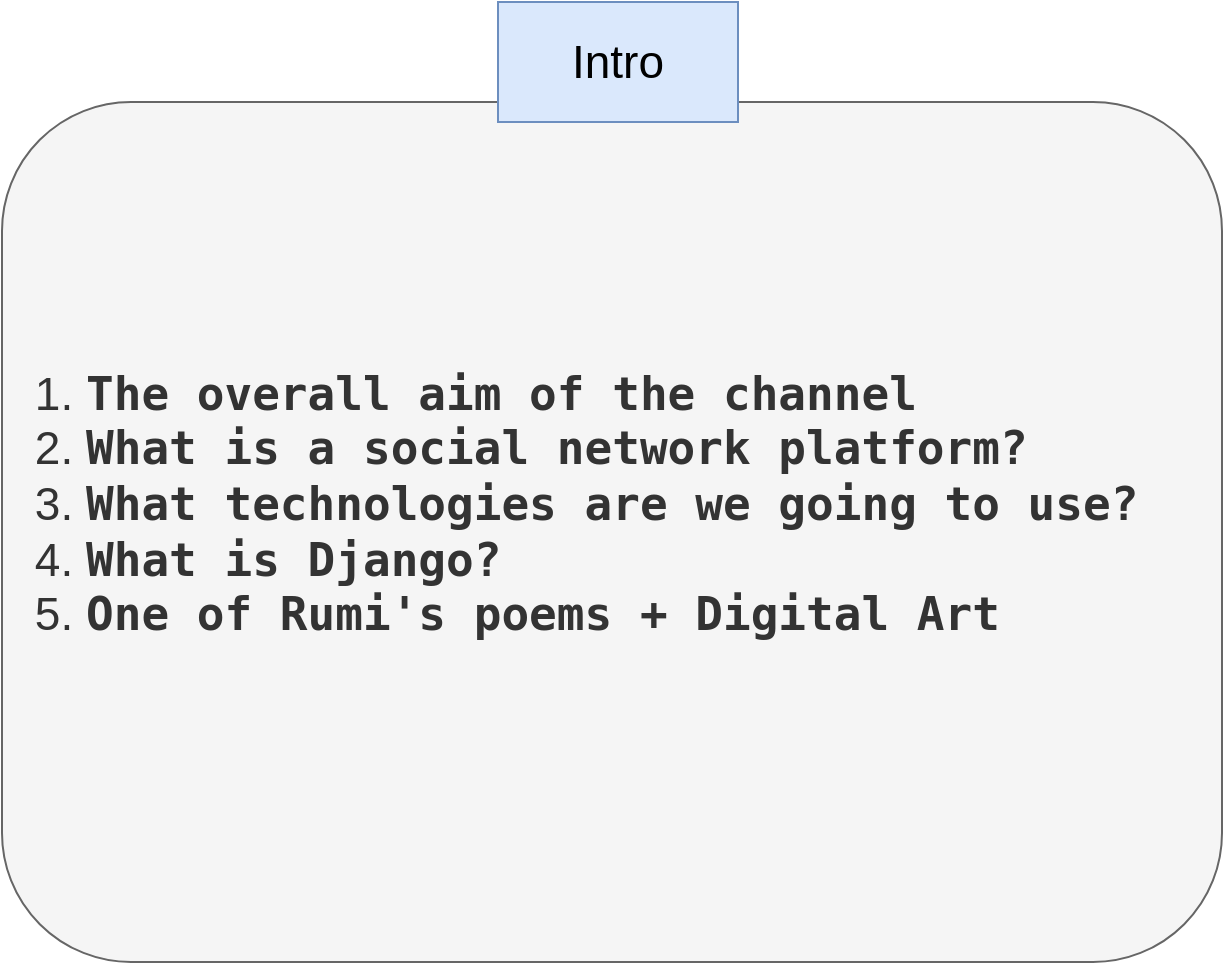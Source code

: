 <mxfile version="20.4.0" type="github" pages="4">
  <diagram id="MVAri-hhUNU3gOKpKdhF" name="Intro">
    <mxGraphModel dx="1550" dy="802" grid="1" gridSize="10" guides="1" tooltips="1" connect="1" arrows="1" fold="1" page="1" pageScale="1" pageWidth="850" pageHeight="1100" math="0" shadow="0">
      <root>
        <mxCell id="0" />
        <mxCell id="1" parent="0" />
        <mxCell id="PO18Q1dCIVM4EUSyHFxl-1" value="&lt;ol&gt;&lt;li&gt;&lt;span style=&quot;font-weight: bold; font-family: &amp;quot;Droid Sans Mono&amp;quot;, &amp;quot;monospace&amp;quot;, monospace; font-size: 23px;&quot;&gt;The overall aim of the channel&lt;/span&gt;&lt;/li&gt;&lt;li&gt;&lt;span style=&quot;font-family: &amp;quot;Droid Sans Mono&amp;quot;, &amp;quot;monospace&amp;quot;, monospace; font-weight: bold;&quot;&gt;What is a social network platform?&lt;/span&gt;&lt;br&gt;&lt;/li&gt;&lt;li&gt;&lt;span style=&quot;font-weight: bold; font-family: &amp;quot;Droid Sans Mono&amp;quot;, &amp;quot;monospace&amp;quot;, monospace;&quot;&gt;What technologies are we going to use?&lt;/span&gt;&lt;br&gt;&lt;/li&gt;&lt;li&gt;&lt;span style=&quot;font-weight: bold; font-family: &amp;quot;Droid Sans Mono&amp;quot;, &amp;quot;monospace&amp;quot;, monospace;&quot;&gt;What is Django?&lt;/span&gt;&lt;/li&gt;&lt;li&gt;&lt;span style=&quot;font-weight: bold; font-family: &amp;quot;Droid Sans Mono&amp;quot;, &amp;quot;monospace&amp;quot;, monospace;&quot;&gt;One of Rumi&#39;s poems + Digital Art&lt;/span&gt;&lt;span style=&quot;color: rgb(166, 226, 46); font-family: &amp;quot;Droid Sans Mono&amp;quot;, &amp;quot;monospace&amp;quot;, monospace; font-weight: bold;&quot;&gt;&amp;nbsp;&lt;/span&gt;&lt;/li&gt;&lt;/ol&gt;&lt;span style=&quot;background-color: rgb(39, 40, 34); color: rgb(166, 226, 46); font-family: &amp;quot;Droid Sans Mono&amp;quot;, &amp;quot;monospace&amp;quot;, monospace; font-size: 23px; font-weight: bold;&quot;&gt;&lt;br&gt;&lt;/span&gt;" style="rounded=1;whiteSpace=wrap;html=1;fontSize=23;align=left;fillColor=#f5f5f5;fontColor=#333333;strokeColor=#666666;" parent="1" vertex="1">
          <mxGeometry x="120" y="90" width="610" height="430" as="geometry" />
        </mxCell>
        <mxCell id="PO18Q1dCIVM4EUSyHFxl-2" value="Intro" style="rounded=0;whiteSpace=wrap;html=1;fontSize=23;fillColor=#dae8fc;strokeColor=#6c8ebf;" parent="1" vertex="1">
          <mxGeometry x="368" y="40" width="120" height="60" as="geometry" />
        </mxCell>
      </root>
    </mxGraphModel>
  </diagram>
  <diagram name="Social Network Platforms" id="dd472eb7-4b8b-5cd9-a60b-b15522922e76">
    <mxGraphModel dx="1550" dy="802" grid="1" gridSize="10" guides="1" tooltips="1" connect="1" arrows="1" fold="1" page="1" pageScale="1" pageWidth="1100" pageHeight="850" background="#D9DEFF" math="0" shadow="0">
      <root>
        <mxCell id="0" />
        <mxCell id="1" parent="0" />
        <mxCell id="374e34682ed331ee-1" value="Social Media Platforms" style="ellipse;whiteSpace=wrap;html=1;rounded=0;shadow=0;dashed=0;comic=0;fontFamily=Verdana;fontSize=22;fontColor=#0069D1;fillColor=#f5f5f5;strokeColor=#666666;" parent="1" vertex="1">
          <mxGeometry x="360" y="180" width="400" height="400" as="geometry" />
        </mxCell>
        <mxCell id="45236fa5f4b8e91a-1" value="&lt;font style=&quot;font-size: 21px;&quot;&gt;Social Networks&lt;/font&gt;" style="ellipse;whiteSpace=wrap;html=1;rounded=0;shadow=0;dashed=0;comic=0;fontFamily=Verdana;fontSize=22;fontColor=#0069D1;fillColor=#f5f5f5;strokeColor=#666666;" parent="1" vertex="1">
          <mxGeometry x="680" y="200" width="160" height="160" as="geometry" />
        </mxCell>
        <mxCell id="45236fa5f4b8e91a-3" value="&lt;font style=&quot;font-size: 21px;&quot;&gt;Social Media Blogs&lt;/font&gt;" style="ellipse;whiteSpace=wrap;html=1;rounded=0;shadow=0;dashed=0;comic=0;fontFamily=Verdana;fontSize=22;fontColor=#0069D1;fillColor=#f5f5f5;strokeColor=#666666;" parent="1" vertex="1">
          <mxGeometry x="350" y="460" width="160" height="160" as="geometry" />
        </mxCell>
        <mxCell id="45236fa5f4b8e91a-4" value="&lt;font style=&quot;font-size: 21px;&quot;&gt;Discussion Forums&lt;/font&gt;" style="ellipse;whiteSpace=wrap;html=1;rounded=0;shadow=0;dashed=0;comic=0;fontFamily=Verdana;fontSize=22;fontColor=#0069D1;fillColor=#f5f5f5;strokeColor=#666666;" parent="1" vertex="1">
          <mxGeometry x="270" y="200" width="160" height="160" as="geometry" />
        </mxCell>
        <mxCell id="45236fa5f4b8e91a-5" value="&lt;font style=&quot;font-size: 21px;&quot;&gt;Consumer Review Networks&lt;/font&gt;" style="ellipse;whiteSpace=wrap;html=1;rounded=0;shadow=0;dashed=0;comic=0;fontFamily=Verdana;fontSize=22;fontColor=#0069D1;fillColor=#f5f5f5;strokeColor=#666666;" parent="1" vertex="1">
          <mxGeometry x="480" y="60" width="160" height="160" as="geometry" />
        </mxCell>
        <mxCell id="45236fa5f4b8e91a-6" value="&lt;font style=&quot;font-size: 21px;&quot;&gt;Media Sharing Networks&lt;/font&gt;" style="ellipse;whiteSpace=wrap;html=1;rounded=0;shadow=0;dashed=0;comic=0;fontFamily=Verdana;fontSize=22;fontColor=#0069D1;fillColor=#f5f5f5;strokeColor=#666666;" parent="1" vertex="1">
          <mxGeometry x="640" y="450" width="160" height="160" as="geometry" />
        </mxCell>
        <mxCell id="v1tIlH2106hp9z8CBVPY-1" value="" style="curved=1;endArrow=classic;html=1;rounded=0;fontSize=21;entryX=0;entryY=0.5;entryDx=0;entryDy=0;" parent="1" source="45236fa5f4b8e91a-5" target="v1tIlH2106hp9z8CBVPY-9" edge="1">
          <mxGeometry width="50" height="50" relative="1" as="geometry">
            <mxPoint x="670" y="130" as="sourcePoint" />
            <mxPoint x="720" y="80" as="targetPoint" />
            <Array as="points">
              <mxPoint x="720" y="130" />
              <mxPoint x="670" y="80" />
            </Array>
          </mxGeometry>
        </mxCell>
        <mxCell id="v1tIlH2106hp9z8CBVPY-5" value="" style="curved=1;endArrow=classic;html=1;rounded=0;fontSize=21;entryX=0;entryY=0.5;entryDx=0;entryDy=0;" parent="1" source="45236fa5f4b8e91a-1" target="v1tIlH2106hp9z8CBVPY-10" edge="1">
          <mxGeometry width="50" height="50" relative="1" as="geometry">
            <mxPoint x="860.004" y="295.01" as="sourcePoint" />
            <mxPoint x="940.16" y="240" as="targetPoint" />
            <Array as="points">
              <mxPoint x="940.16" y="290" />
              <mxPoint x="890.16" y="240" />
            </Array>
          </mxGeometry>
        </mxCell>
        <mxCell id="v1tIlH2106hp9z8CBVPY-6" value="" style="curved=1;endArrow=classic;html=1;rounded=0;fontSize=21;exitX=0.969;exitY=0.675;exitDx=0;exitDy=0;exitPerimeter=0;entryX=0;entryY=0.5;entryDx=0;entryDy=0;" parent="1" source="45236fa5f4b8e91a-6" target="v1tIlH2106hp9z8CBVPY-11" edge="1">
          <mxGeometry width="50" height="50" relative="1" as="geometry">
            <mxPoint x="810.004" y="567.51" as="sourcePoint" />
            <mxPoint x="890.16" y="512.5" as="targetPoint" />
            <Array as="points">
              <mxPoint x="890.16" y="562.5" />
              <mxPoint x="840.16" y="512.5" />
            </Array>
          </mxGeometry>
        </mxCell>
        <mxCell id="v1tIlH2106hp9z8CBVPY-7" value="" style="curved=1;endArrow=classic;html=1;rounded=0;fontSize=21;entryX=1;entryY=0.5;entryDx=0;entryDy=0;" parent="1" source="45236fa5f4b8e91a-3" target="v1tIlH2106hp9z8CBVPY-13" edge="1">
          <mxGeometry width="50" height="50" relative="1" as="geometry">
            <mxPoint x="330.16" y="557.51" as="sourcePoint" />
            <mxPoint x="250.004" y="502.5" as="targetPoint" />
            <Array as="points">
              <mxPoint x="250.004" y="552.5" />
              <mxPoint x="300.004" y="502.5" />
            </Array>
          </mxGeometry>
        </mxCell>
        <mxCell id="v1tIlH2106hp9z8CBVPY-8" value="" style="curved=1;endArrow=classic;html=1;rounded=0;fontSize=21;entryX=1;entryY=0.5;entryDx=0;entryDy=0;" parent="1" source="45236fa5f4b8e91a-4" target="v1tIlH2106hp9z8CBVPY-12" edge="1">
          <mxGeometry width="50" height="50" relative="1" as="geometry">
            <mxPoint x="260.179" y="297.851" as="sourcePoint" />
            <mxPoint x="160.004" y="255" as="targetPoint" />
            <Array as="points">
              <mxPoint x="160.004" y="305" />
              <mxPoint x="210.004" y="255" />
            </Array>
          </mxGeometry>
        </mxCell>
        <mxCell id="v1tIlH2106hp9z8CBVPY-9" value="tripadviser, yelp" style="rounded=1;whiteSpace=wrap;html=1;fontSize=21;" parent="1" vertex="1">
          <mxGeometry x="730" y="50" width="120" height="60" as="geometry" />
        </mxCell>
        <mxCell id="v1tIlH2106hp9z8CBVPY-10" value="facebook, linkedin" style="rounded=1;whiteSpace=wrap;html=1;fontSize=21;" parent="1" vertex="1">
          <mxGeometry x="950" y="210" width="120" height="60" as="geometry" />
        </mxCell>
        <mxCell id="v1tIlH2106hp9z8CBVPY-11" value="Instagram, snapchat" style="rounded=1;whiteSpace=wrap;html=1;fontSize=21;" parent="1" vertex="1">
          <mxGeometry x="900" y="480" width="120" height="60" as="geometry" />
        </mxCell>
        <mxCell id="v1tIlH2106hp9z8CBVPY-12" value="Quora, Reddit" style="rounded=1;whiteSpace=wrap;html=1;fontSize=21;" parent="1" vertex="1">
          <mxGeometry x="30" y="220" width="120" height="60" as="geometry" />
        </mxCell>
        <mxCell id="v1tIlH2106hp9z8CBVPY-13" value="youtube" style="rounded=1;whiteSpace=wrap;html=1;fontSize=21;" parent="1" vertex="1">
          <mxGeometry x="120" y="470" width="120" height="60" as="geometry" />
        </mxCell>
      </root>
    </mxGraphModel>
  </diagram>
  <diagram id="S49CzjCvf5B0AX-5tmlo" name="Django installation">
    <mxGraphModel dx="1550" dy="802" grid="1" gridSize="10" guides="1" tooltips="1" connect="1" arrows="1" fold="1" page="1" pageScale="1" pageWidth="850" pageHeight="1100" math="0" shadow="0">
      <root>
        <mxCell id="0" />
        <mxCell id="1" parent="0" />
        <mxCell id="KTXlLto1ItqmHFq6f9du-1" value="&lt;div&gt;&lt;/div&gt;&lt;blockquote style=&quot;margin: 0 0 0 40px; border: none; padding: 0px;&quot;&gt;&lt;span style=&quot;background-color: rgb(39, 40, 34); color: rgb(166, 226, 46); font-family: &amp;quot;Droid Sans Mono&amp;quot;, &amp;quot;monospace&amp;quot;, monospace; font-size: 23px; font-weight: bold;&quot;&gt;$ python --version&lt;br&gt;&lt;/span&gt;&lt;span style=&quot;background-color: rgb(39, 40, 34); color: rgb(166, 226, 46); font-family: &amp;quot;Droid Sans Mono&amp;quot;, &amp;quot;monospace&amp;quot;, monospace; font-size: 23px; font-weight: bold;&quot;&gt;$ mkdir collaboration.share&lt;br&gt;&lt;/span&gt;&lt;span style=&quot;background-color: rgb(39, 40, 34); color: rgb(166, 226, 46); font-family: &amp;quot;Droid Sans Mono&amp;quot;, &amp;quot;monospace&amp;quot;, monospace; font-size: 23px; font-weight: bold;&quot;&gt;$ pipenv shell&lt;br&gt;&lt;/span&gt;&lt;span style=&quot;background-color: rgb(39, 40, 34); color: rgb(166, 226, 46); font-family: &amp;quot;Droid Sans Mono&amp;quot;, &amp;quot;monospace&amp;quot;, monospace; font-size: 23px; font-weight: bold;&quot;&gt;$ python -m pip install django&lt;/span&gt;&lt;/blockquote&gt;" style="rounded=1;whiteSpace=wrap;html=1;fontSize=23;align=left;fillColor=#f5f5f5;fontColor=#333333;strokeColor=#666666;" parent="1" vertex="1">
          <mxGeometry x="120" y="90" width="610" height="430" as="geometry" />
        </mxCell>
        <mxCell id="KTXlLto1ItqmHFq6f9du-2" value="Django" style="rounded=0;whiteSpace=wrap;html=1;fontSize=23;fillColor=#dae8fc;strokeColor=#6c8ebf;" parent="1" vertex="1">
          <mxGeometry x="368" y="40" width="120" height="60" as="geometry" />
        </mxCell>
      </root>
    </mxGraphModel>
  </diagram>
  <diagram id="-mumlqvNmw7QSUBWjE3X" name="Rumi Quota">
    <mxGraphModel dx="1550" dy="802" grid="1" gridSize="10" guides="1" tooltips="1" connect="1" arrows="1" fold="1" page="1" pageScale="1" pageWidth="850" pageHeight="1100" math="0" shadow="0">
      <root>
        <mxCell id="0" />
        <mxCell id="1" parent="0" />
        <mxCell id="1sg7pYTA9uNXqgxCH5XX-1" value="&lt;em style=&quot;font-size: 28px; background-color: initial; box-sizing: border-box; touch-action: manipulation;&quot;&gt;&lt;font color=&quot;#000000&quot;&gt;&lt;b&gt;“Yesterday I was clever, so I wanted to change the world. Today I am wise, so I am changing myself.”&lt;/b&gt;&lt;/font&gt;&lt;/em&gt;&lt;br&gt;&lt;span style=&quot;background-color: rgb(39, 40, 34); color: rgb(166, 226, 46); font-family: &amp;quot;Droid Sans Mono&amp;quot;, &amp;quot;monospace&amp;quot;, monospace; font-size: 28px; font-weight: bold;&quot;&gt;&lt;br&gt;&lt;/span&gt;" style="rounded=1;whiteSpace=wrap;html=1;fontSize=23;align=center;fillColor=#f5f5f5;fontColor=#333333;strokeColor=#666666;" parent="1" vertex="1">
          <mxGeometry x="120" y="90" width="610" height="430" as="geometry" />
        </mxCell>
        <mxCell id="1sg7pYTA9uNXqgxCH5XX-2" value="Rumi&#39;s Quote &amp;amp; Digital Art by AI" style="rounded=0;whiteSpace=wrap;html=1;fontSize=23;fillColor=#dae8fc;strokeColor=#6c8ebf;" parent="1" vertex="1">
          <mxGeometry x="340" y="43" width="204" height="60" as="geometry" />
        </mxCell>
      </root>
    </mxGraphModel>
  </diagram>
</mxfile>
